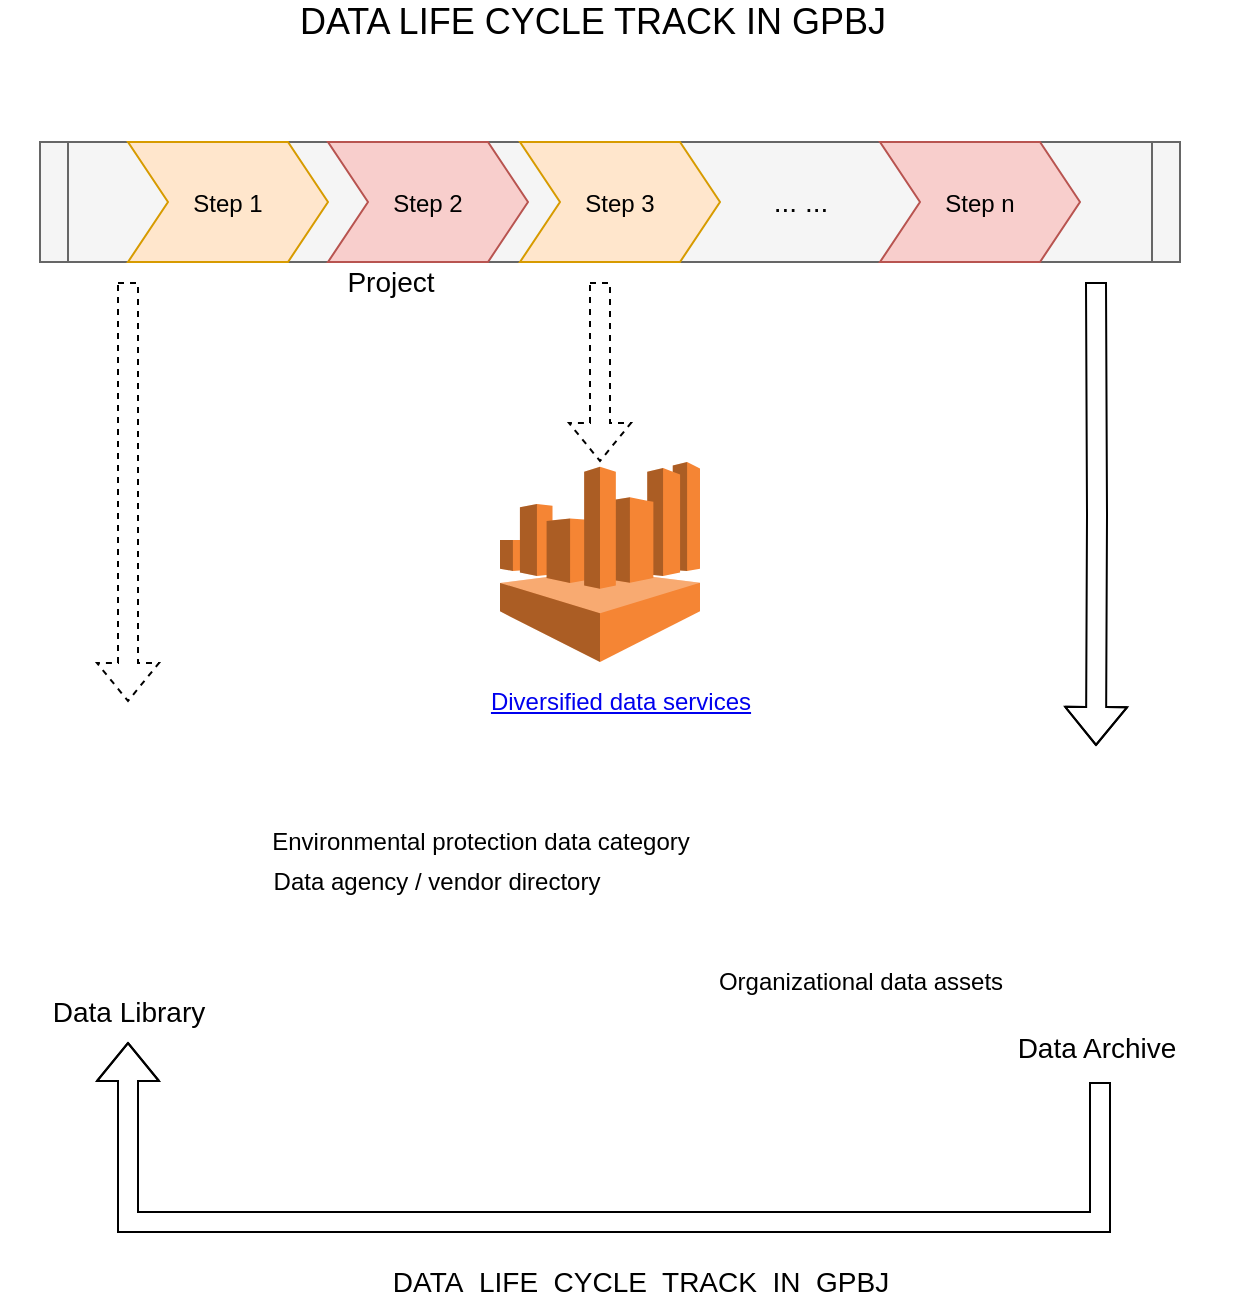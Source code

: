 <mxfile version="15.0.3" type="github">
  <diagram id="zkmIKnFzEqQbSLsd3OjC" name="Page-1">
    <mxGraphModel dx="1186" dy="764" grid="1" gridSize="10" guides="1" tooltips="1" connect="1" arrows="1" fold="1" page="1" pageScale="1" pageWidth="827" pageHeight="1169" math="0" shadow="0">
      <root>
        <mxCell id="0" />
        <mxCell id="1" parent="0" />
        <mxCell id="6U7_e6E1dN6NbGg3FLzw-45" value="&lt;font style=&quot;font-size: 18px&quot;&gt;DATA LIFE CYCLE TRACK IN GPBJ&lt;/font&gt;" style="text;html=1;align=center;verticalAlign=middle;resizable=0;points=[];autosize=1;strokeColor=none;" vertex="1" parent="1">
          <mxGeometry x="251" y="40" width="310" height="20" as="geometry" />
        </mxCell>
        <mxCell id="6U7_e6E1dN6NbGg3FLzw-52" value="" style="group" vertex="1" connectable="0" parent="1">
          <mxGeometry x="110" y="110" width="616" height="580" as="geometry" />
        </mxCell>
        <mxCell id="6U7_e6E1dN6NbGg3FLzw-50" value="&lt;font style=&quot;font-size: 14px&quot;&gt;DATA&amp;nbsp; LIFE&amp;nbsp; CYCLE&amp;nbsp; TRACK&amp;nbsp; IN&amp;nbsp; GPBJ&lt;/font&gt;" style="text;html=1;align=center;verticalAlign=middle;resizable=0;points=[];autosize=1;strokeColor=none;" vertex="1" parent="6U7_e6E1dN6NbGg3FLzw-52">
          <mxGeometry x="190" y="560" width="260" height="20" as="geometry" />
        </mxCell>
        <mxCell id="6U7_e6E1dN6NbGg3FLzw-2" value="&lt;font style=&quot;font-size: 14px&quot;&gt;Data Library&lt;/font&gt;" style="shape=image;html=1;verticalAlign=top;verticalLabelPosition=bottom;labelBackgroundColor=#ffffff;imageAspect=0;aspect=fixed;image=https://cdn2.iconfinder.com/data/icons/circle-icons-1/64/bookshelf-128.png" vertex="1" parent="6U7_e6E1dN6NbGg3FLzw-52">
          <mxGeometry y="292" width="128" height="128" as="geometry" />
        </mxCell>
        <mxCell id="6U7_e6E1dN6NbGg3FLzw-11" style="edgeStyle=orthogonalEdgeStyle;rounded=0;orthogonalLoop=1;jettySize=auto;html=1;shape=flexArrow;" edge="1" parent="6U7_e6E1dN6NbGg3FLzw-52">
          <mxGeometry y="-30" as="geometry">
            <mxPoint x="550" y="470" as="sourcePoint" />
            <mxPoint x="64" y="450" as="targetPoint" />
            <Array as="points">
              <mxPoint x="550" y="540" />
              <mxPoint x="64" y="540" />
            </Array>
          </mxGeometry>
        </mxCell>
        <mxCell id="6U7_e6E1dN6NbGg3FLzw-7" value="&lt;font style=&quot;font-size: 14px&quot;&gt;Data Archive&lt;/font&gt;" style="shape=image;html=1;verticalAlign=top;verticalLabelPosition=bottom;labelBackgroundColor=#ffffff;imageAspect=0;aspect=fixed;image=https://cdn3.iconfinder.com/data/icons/tiny-line/48/Line_ui_icons_Svg-13-128.png" vertex="1" parent="6U7_e6E1dN6NbGg3FLzw-52">
          <mxGeometry x="480" y="302" width="136" height="136" as="geometry" />
        </mxCell>
        <mxCell id="6U7_e6E1dN6NbGg3FLzw-15" value="Environmental protection data category" style="text;html=1;align=center;verticalAlign=middle;resizable=0;points=[];autosize=1;strokeColor=none;" vertex="1" parent="6U7_e6E1dN6NbGg3FLzw-52">
          <mxGeometry x="130" y="340" width="220" height="20" as="geometry" />
        </mxCell>
        <mxCell id="6U7_e6E1dN6NbGg3FLzw-16" value="Data agency / vendor directory" style="text;html=1;align=center;verticalAlign=middle;resizable=0;points=[];autosize=1;strokeColor=none;" vertex="1" parent="6U7_e6E1dN6NbGg3FLzw-52">
          <mxGeometry x="128" y="360" width="180" height="20" as="geometry" />
        </mxCell>
        <mxCell id="6U7_e6E1dN6NbGg3FLzw-19" value="Organizational&amp;nbsp;data assets" style="text;html=1;align=center;verticalAlign=middle;resizable=0;points=[];autosize=1;strokeColor=none;" vertex="1" parent="6U7_e6E1dN6NbGg3FLzw-52">
          <mxGeometry x="350" y="410" width="160" height="20" as="geometry" />
        </mxCell>
        <mxCell id="6U7_e6E1dN6NbGg3FLzw-24" value="" style="outlineConnect=0;dashed=0;verticalLabelPosition=bottom;verticalAlign=top;align=center;html=1;shape=mxgraph.aws3.athena;fillColor=#F58534;gradientColor=none;" vertex="1" parent="6U7_e6E1dN6NbGg3FLzw-52">
          <mxGeometry x="250" y="160" width="100" height="100" as="geometry" />
        </mxCell>
        <mxCell id="6U7_e6E1dN6NbGg3FLzw-35" value="" style="group" vertex="1" connectable="0" parent="6U7_e6E1dN6NbGg3FLzw-52">
          <mxGeometry x="20" width="570" height="90" as="geometry" />
        </mxCell>
        <mxCell id="6U7_e6E1dN6NbGg3FLzw-29" value="&lt;hr&gt;" style="shape=process;whiteSpace=wrap;html=1;backgroundOutline=1;size=0.024;fillColor=#f5f5f5;strokeColor=#666666;fontColor=#333333;" vertex="1" parent="6U7_e6E1dN6NbGg3FLzw-35">
          <mxGeometry width="570" height="60" as="geometry" />
        </mxCell>
        <mxCell id="6U7_e6E1dN6NbGg3FLzw-27" value="Step 2" style="shape=step;perimeter=stepPerimeter;fixedSize=1;points=[];fillColor=#f8cecc;strokeColor=#b85450;" vertex="1" parent="6U7_e6E1dN6NbGg3FLzw-35">
          <mxGeometry x="144" width="100" height="60" as="geometry" />
        </mxCell>
        <mxCell id="6U7_e6E1dN6NbGg3FLzw-28" value="Step 3" style="shape=step;perimeter=stepPerimeter;fixedSize=1;points=[];fillColor=#ffe6cc;strokeColor=#d79b00;" vertex="1" parent="6U7_e6E1dN6NbGg3FLzw-35">
          <mxGeometry x="240" width="100" height="60" as="geometry" />
        </mxCell>
        <mxCell id="6U7_e6E1dN6NbGg3FLzw-26" value="Step 1" style="shape=step;perimeter=stepPerimeter;fixedSize=1;points=[];fillColor=#ffe6cc;strokeColor=#d79b00;" vertex="1" parent="6U7_e6E1dN6NbGg3FLzw-35">
          <mxGeometry x="44" width="100" height="60" as="geometry" />
        </mxCell>
        <mxCell id="6U7_e6E1dN6NbGg3FLzw-32" value="Step n" style="shape=step;perimeter=stepPerimeter;fixedSize=1;points=[];fillColor=#f8cecc;strokeColor=#b85450;" vertex="1" parent="6U7_e6E1dN6NbGg3FLzw-35">
          <mxGeometry x="420" width="100" height="60" as="geometry" />
        </mxCell>
        <mxCell id="6U7_e6E1dN6NbGg3FLzw-34" value="&lt;span style=&quot;font-size: 14px&quot;&gt;... ...&lt;/span&gt;" style="text;html=1;align=center;verticalAlign=middle;resizable=0;points=[];autosize=1;strokeColor=none;" vertex="1" parent="6U7_e6E1dN6NbGg3FLzw-35">
          <mxGeometry x="360" y="20" width="40" height="20" as="geometry" />
        </mxCell>
        <mxCell id="6U7_e6E1dN6NbGg3FLzw-33" value="&lt;font style=&quot;font-size: 14px&quot;&gt;Project&lt;/font&gt;" style="text;html=1;align=center;verticalAlign=middle;resizable=0;points=[];autosize=1;strokeColor=none;" vertex="1" parent="6U7_e6E1dN6NbGg3FLzw-35">
          <mxGeometry x="145" y="60" width="60" height="20" as="geometry" />
        </mxCell>
        <mxCell id="6U7_e6E1dN6NbGg3FLzw-36" style="edgeStyle=orthogonalEdgeStyle;shape=flexArrow;rounded=0;orthogonalLoop=1;jettySize=auto;html=1;dashed=1;" edge="1" parent="6U7_e6E1dN6NbGg3FLzw-52">
          <mxGeometry y="-30" as="geometry">
            <mxPoint x="64" y="70" as="sourcePoint" />
            <mxPoint x="64" y="280" as="targetPoint" />
          </mxGeometry>
        </mxCell>
        <mxCell id="6U7_e6E1dN6NbGg3FLzw-37" style="edgeStyle=orthogonalEdgeStyle;shape=flexArrow;rounded=0;orthogonalLoop=1;jettySize=auto;html=1;dashed=1;" edge="1" parent="6U7_e6E1dN6NbGg3FLzw-52">
          <mxGeometry y="-30" as="geometry">
            <mxPoint x="300" y="160" as="targetPoint" />
            <mxPoint x="300" y="70" as="sourcePoint" />
          </mxGeometry>
        </mxCell>
        <mxCell id="6U7_e6E1dN6NbGg3FLzw-38" style="edgeStyle=orthogonalEdgeStyle;shape=flexArrow;rounded=0;orthogonalLoop=1;jettySize=auto;html=1;entryX=0.5;entryY=0;entryDx=0;entryDy=0;" edge="1" parent="6U7_e6E1dN6NbGg3FLzw-52" target="6U7_e6E1dN6NbGg3FLzw-7">
          <mxGeometry y="-30" as="geometry">
            <mxPoint x="548" y="70" as="sourcePoint" />
            <mxPoint x="548" y="280" as="targetPoint" />
            <Array as="points" />
          </mxGeometry>
        </mxCell>
        <mxCell id="6U7_e6E1dN6NbGg3FLzw-42" value="&lt;a href=&quot;https://docs.google.com/presentation/d/1YoFQUNnY-ttapzGn_OSeDuXybQVhfdfpJ-wl9cuHFGc/edit?usp=sharing&quot;&gt;Diversified data services&lt;/a&gt;" style="text;html=1;align=center;verticalAlign=middle;resizable=0;points=[];autosize=1;strokeColor=none;" vertex="1" parent="6U7_e6E1dN6NbGg3FLzw-52">
          <mxGeometry x="235" y="270" width="150" height="20" as="geometry" />
        </mxCell>
      </root>
    </mxGraphModel>
  </diagram>
</mxfile>
